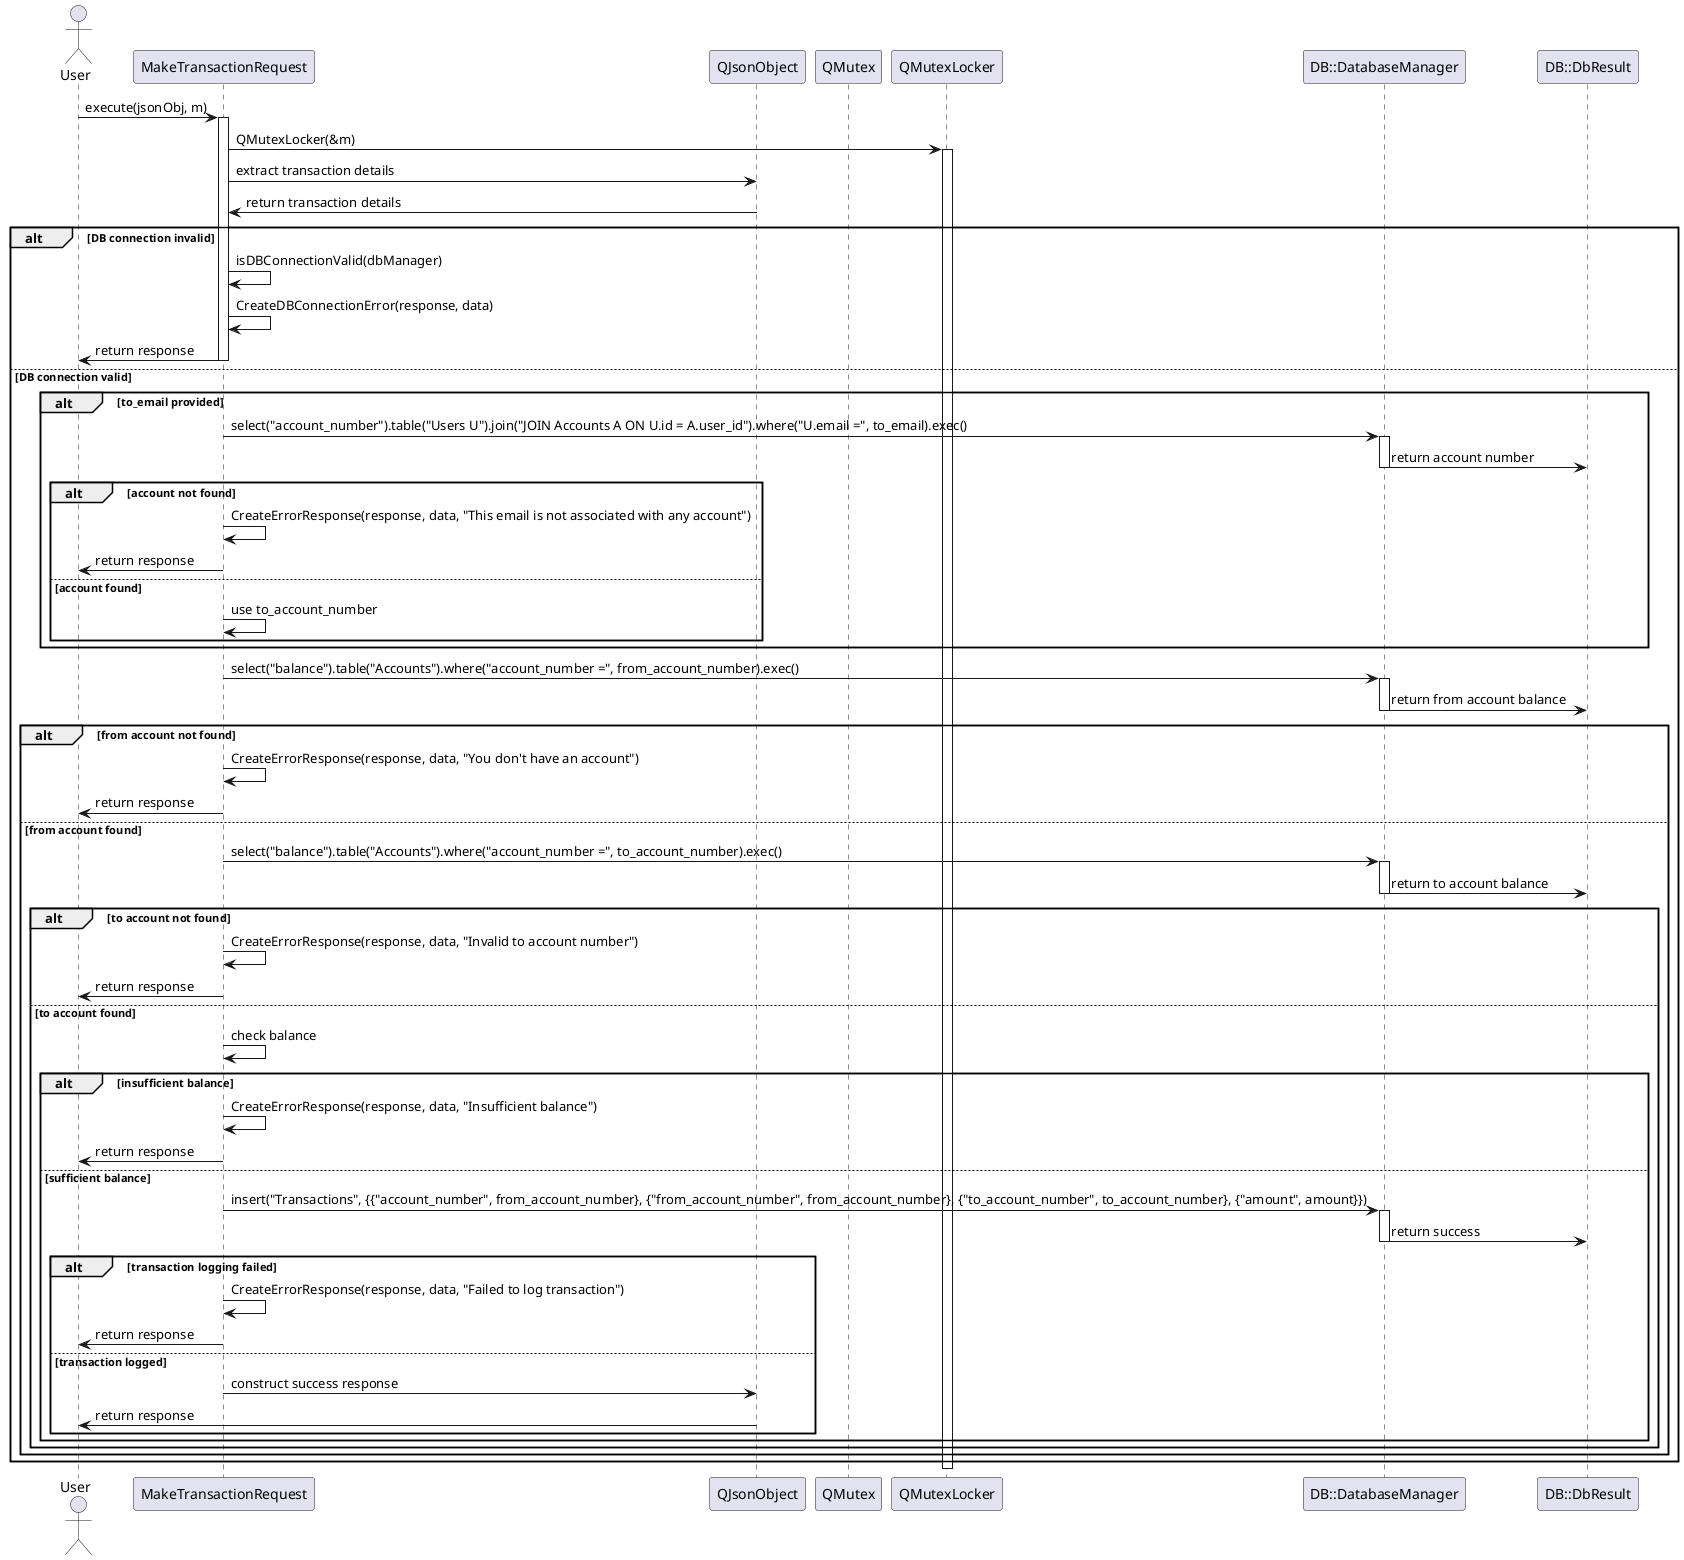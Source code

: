 @startuml
actor User
participant "MakeTransactionRequest" as MTRRequest
participant "QJsonObject" as JsonObj
participant "QMutex" as Mutex
participant "QMutexLocker" as Locker
participant "DB::DatabaseManager" as DB
participant "DB::DbResult" as Result

User -> MTRRequest: execute(jsonObj, m)
activate MTRRequest
MTRRequest -> Locker: QMutexLocker(&m)
activate Locker
MTRRequest -> JsonObj: extract transaction details
JsonObj -> MTRRequest: return transaction details

alt DB connection invalid
    MTRRequest -> MTRRequest: isDBConnectionValid(dbManager)
    MTRRequest -> MTRRequest: CreateDBConnectionError(response, data)
    MTRRequest -> User: return response
    deactivate MTRRequest
else DB connection valid
    alt to_email provided
        MTRRequest -> DB: select("account_number").table("Users U").join("JOIN Accounts A ON U.id = A.user_id").where("U.email =", to_email).exec()
        activate DB
        DB -> Result: return account number
        deactivate DB

        alt account not found
            MTRRequest -> MTRRequest: CreateErrorResponse(response, data, "This email is not associated with any account")
            MTRRequest -> User: return response
            deactivate MTRRequest
        else account found
            MTRRequest -> MTRRequest: use to_account_number
        end
    end

    MTRRequest -> DB: select("balance").table("Accounts").where("account_number =", from_account_number).exec()
    activate DB
    DB -> Result: return from account balance
    deactivate DB

    alt from account not found
        MTRRequest -> MTRRequest: CreateErrorResponse(response, data, "You don't have an account")
        MTRRequest -> User: return response
        deactivate MTRRequest
    else from account found
        MTRRequest -> DB: select("balance").table("Accounts").where("account_number =", to_account_number).exec()
        activate DB
        DB -> Result: return to account balance
        deactivate DB

        alt to account not found
            MTRRequest -> MTRRequest: CreateErrorResponse(response, data, "Invalid to account number")
            MTRRequest -> User: return response
            deactivate MTRRequest
        else to account found
            MTRRequest -> MTRRequest: check balance
            alt insufficient balance
                MTRRequest -> MTRRequest: CreateErrorResponse(response, data, "Insufficient balance")
                MTRRequest -> User: return response
                deactivate MTRRequest
            else sufficient balance
                MTRRequest -> DB: insert("Transactions", {{"account_number", from_account_number}, {"from_account_number", from_account_number}, {"to_account_number", to_account_number}, {"amount", amount}})
                activate DB
                DB -> Result: return success
                deactivate DB

                alt transaction logging failed
                    MTRRequest -> MTRRequest: CreateErrorResponse(response, data, "Failed to log transaction")
                    MTRRequest -> User: return response
                    deactivate MTRRequest
                else transaction logged
					MTRRequest -> JsonObj: construct success response
					JsonObj -> User: return response
                end
            end
        end
    end
end
deactivate Locker
@enduml